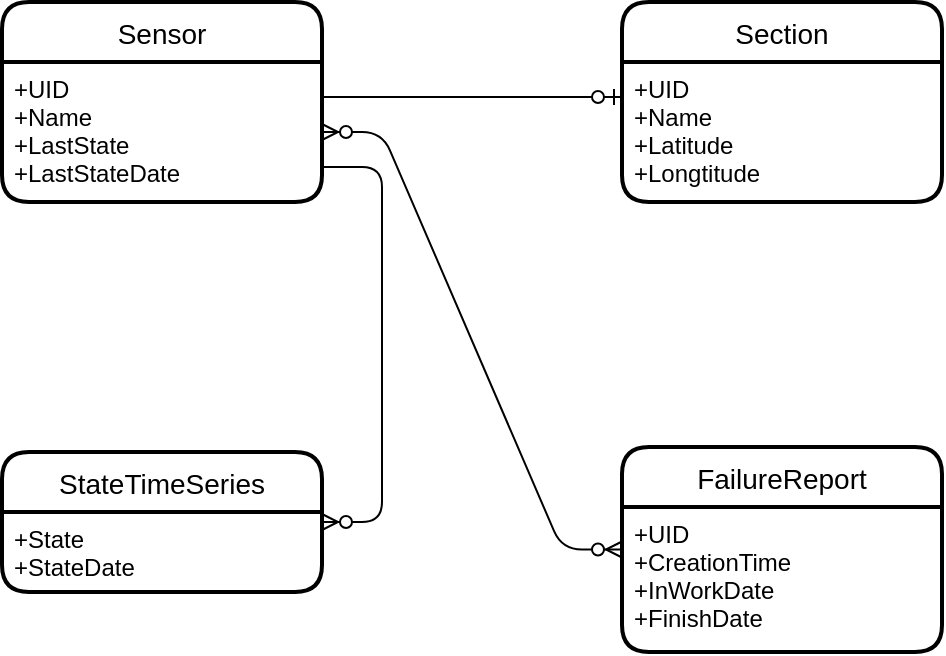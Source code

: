 ﻿<mxfile version="14.7.4" type="embed"><diagram id="23iRSUPoRavnBvh4doch" name="er-diagram"><mxGraphModel dx="824" dy="431" grid="1" gridSize="10" guides="1" tooltips="1" connect="1" arrows="1" fold="1" page="1" pageScale="1" pageWidth="827" pageHeight="1169" math="0" shadow="0"><root><mxCell id="0"/><mxCell id="1" parent="0"/><mxCell id="2" value="Sensor" style="swimlane;childLayout=stackLayout;horizontal=1;startSize=30;horizontalStack=0;rounded=1;fontSize=14;fontStyle=0;strokeWidth=2;resizeParent=0;resizeLast=1;shadow=0;dashed=0;align=center;" parent="1" vertex="1"><mxGeometry x="140" y="175" width="160" height="100" as="geometry"/></mxCell><mxCell id="3" value="+UID&#10;+Name&#10;+LastState&#10;+LastStateDate" style="align=left;strokeColor=none;fillColor=none;spacingLeft=4;fontSize=12;verticalAlign=top;resizable=0;rotatable=0;part=1;" parent="2" vertex="1"><mxGeometry y="30" width="160" height="70" as="geometry"/></mxCell><mxCell id="4" value="Section" style="swimlane;childLayout=stackLayout;horizontal=1;startSize=30;horizontalStack=0;rounded=1;fontSize=14;fontStyle=0;strokeWidth=2;resizeParent=0;resizeLast=1;shadow=0;dashed=0;align=center;" parent="1" vertex="1"><mxGeometry x="450" y="175" width="160" height="100" as="geometry"/></mxCell><mxCell id="5" value="+UID&#10;+Name&#10;+Latitude&#10;+Longtitude" style="align=left;strokeColor=none;fillColor=none;spacingLeft=4;fontSize=12;verticalAlign=top;resizable=0;rotatable=0;part=1;" parent="4" vertex="1"><mxGeometry y="30" width="160" height="70" as="geometry"/></mxCell><mxCell id="7" value="" style="edgeStyle=entityRelationEdgeStyle;fontSize=12;html=1;endArrow=ERzeroToOne;endFill=1;exitX=1;exitY=0.25;exitDx=0;exitDy=0;entryX=0;entryY=0.25;entryDx=0;entryDy=0;" parent="1" source="3" target="5" edge="1"><mxGeometry width="100" height="100" relative="1" as="geometry"><mxPoint x="290" y="360" as="sourcePoint"/><mxPoint x="380" y="360" as="targetPoint"/></mxGeometry></mxCell><mxCell id="8" value="StateTimeSeries" style="swimlane;childLayout=stackLayout;horizontal=1;startSize=30;horizontalStack=0;rounded=1;fontSize=14;fontStyle=0;strokeWidth=2;resizeParent=0;resizeLast=1;shadow=0;dashed=0;align=center;" parent="1" vertex="1"><mxGeometry x="140" y="400" width="160" height="70" as="geometry"/></mxCell><mxCell id="9" value="+State&#10;+StateDate" style="align=left;strokeColor=none;fillColor=none;spacingLeft=4;fontSize=12;verticalAlign=top;resizable=0;rotatable=0;part=1;" parent="8" vertex="1"><mxGeometry y="30" width="160" height="40" as="geometry"/></mxCell><mxCell id="10" value="" style="edgeStyle=entityRelationEdgeStyle;fontSize=12;html=1;endArrow=ERzeroToMany;endFill=1;exitX=1;exitY=0.75;exitDx=0;exitDy=0;" parent="1" source="3" target="8" edge="1"><mxGeometry width="100" height="100" relative="1" as="geometry"><mxPoint x="310" y="250" as="sourcePoint"/><mxPoint x="520" y="340" as="targetPoint"/></mxGeometry></mxCell><mxCell id="26" value="FailureReport" style="swimlane;childLayout=stackLayout;horizontal=1;startSize=30;horizontalStack=0;rounded=1;fontSize=14;fontStyle=0;strokeWidth=2;resizeParent=0;resizeLast=1;shadow=0;dashed=0;align=center;" parent="1" vertex="1"><mxGeometry x="450" y="397.5" width="160" height="102.5" as="geometry"/></mxCell><mxCell id="27" value="+UID&#10;+CreationTime&#10;+InWorkDate&#10;+FinishDate" style="align=left;strokeColor=none;fillColor=none;spacingLeft=4;fontSize=12;verticalAlign=top;resizable=0;rotatable=0;part=1;" parent="26" vertex="1"><mxGeometry y="30" width="160" height="72.5" as="geometry"/></mxCell><mxCell id="29" value="" style="edgeStyle=entityRelationEdgeStyle;fontSize=12;html=1;endArrow=ERzeroToMany;endFill=1;startArrow=ERzeroToMany;exitX=1;exitY=0.5;exitDx=0;exitDy=0;" parent="1" source="3" target="26" edge="1"><mxGeometry width="100" height="100" relative="1" as="geometry"><mxPoint x="370" y="220" as="sourcePoint"/><mxPoint x="420" y="520" as="targetPoint"/></mxGeometry></mxCell></root></mxGraphModel></diagram></mxfile>